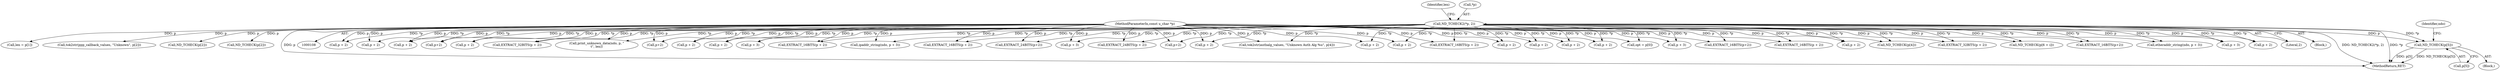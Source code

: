 digraph "0_tcpdump_7029d15f148ef24bb7c6668bc640f5470d085e5a_2@pointer" {
"1000243" [label="(Call,ND_TCHECK(p[5]))"];
"1000110" [label="(MethodParameterIn,const u_char *p)"];
"1000121" [label="(Call,ND_TCHECK2(*p, 2))"];
"1000271" [label="(Call,ND_TCHECK(p[6 + i]))"];
"1000240" [label="(Call,p + 2)"];
"1000239" [label="(Call,EXTRACT_24BITS(p + 2))"];
"1000371" [label="(Call,p + 2)"];
"1000125" [label="(Call,len = p[1])"];
"1000564" [label="(Call,p + 2)"];
"1000311" [label="(Call,EXTRACT_16BITS(p + 2))"];
"1000249" [label="(Identifier,ndo)"];
"1000429" [label="(Call,EXTRACT_16BITS(p+2))"];
"1000244" [label="(Call,p[5])"];
"1000490" [label="(Call,p + 2)"];
"1000554" [label="(Call,p + 2)"];
"1000130" [label="(Call,opt = p[0])"];
"1000376" [label="(Call,p+2)"];
"1000430" [label="(Call,p+2)"];
"1000124" [label="(Literal,2)"];
"1000423" [label="(Call,p + 2)"];
"1000222" [label="(Call,p + 2)"];
"1000340" [label="(Call,p + 2)"];
"1000499" [label="(Call,EXTRACT_16BITS(p + 2))"];
"1000530" [label="(Call,tok2str(ppp_callback_values, \"Unknown\", p[2]))"];
"1000403" [label="(Call,print_unknown_data(ndo, p, \"\n\t\", len))"];
"1000563" [label="(Call,EXTRACT_16BITS(p + 2))"];
"1000330" [label="(Call,p + 2)"];
"1000302" [label="(Call,p + 2)"];
"1000520" [label="(Call,ND_TCHECK(p[2]))"];
"1000580" [label="(Call,ND_TCHECK(p[2]))"];
"1000312" [label="(Call,p + 2)"];
"1000624" [label="(Call,ipaddr_string(ndo, p + 3))"];
"1000458" [label="(Call,p + 2)"];
"1000236" [label="(Call,p+2)"];
"1000243" [label="(Call,ND_TCHECK(p[5]))"];
"1000339" [label="(Call,EXTRACT_32BITS(p + 2))"];
"1000112" [label="(Block,)"];
"1000235" [label="(Call,EXTRACT_24BITS(p+2))"];
"1000370" [label="(Call,EXTRACT_16BITS(p + 2))"];
"1000358" [label="(Call,p + 2)"];
"1000121" [label="(Call,ND_TCHECK2(*p, 2))"];
"1000467" [label="(Call,EXTRACT_32BITS(p + 2))"];
"1000375" [label="(Call,EXTRACT_16BITS(p+2))"];
"1000626" [label="(Call,p + 3)"];
"1000126" [label="(Identifier,len)"];
"1000655" [label="(Call,p + 3)"];
"1000390" [label="(Call,tok2str(authalg_values, \"Unknown Auth Alg %u\", p[4]))"];
"1000745" [label="(MethodReturn,RET)"];
"1000500" [label="(Call,p + 2)"];
"1000644" [label="(Call,p + 3)"];
"1000122" [label="(Call,*p)"];
"1000110" [label="(MethodParameterIn,const u_char *p)"];
"1000381" [label="(Call,ND_TCHECK(p[4]))"];
"1000653" [label="(Call,etheraddr_string(ndo, p + 3))"];
"1000615" [label="(Call,p + 3)"];
"1000468" [label="(Call,p + 2)"];
"1000207" [label="(Block,)"];
"1000243" -> "1000207"  [label="AST: "];
"1000243" -> "1000244"  [label="CFG: "];
"1000244" -> "1000243"  [label="AST: "];
"1000249" -> "1000243"  [label="CFG: "];
"1000243" -> "1000745"  [label="DDG: p[5]"];
"1000243" -> "1000745"  [label="DDG: ND_TCHECK(p[5])"];
"1000110" -> "1000243"  [label="DDG: p"];
"1000121" -> "1000243"  [label="DDG: *p"];
"1000110" -> "1000108"  [label="AST: "];
"1000110" -> "1000745"  [label="DDG: p"];
"1000110" -> "1000125"  [label="DDG: p"];
"1000110" -> "1000130"  [label="DDG: p"];
"1000110" -> "1000222"  [label="DDG: p"];
"1000110" -> "1000235"  [label="DDG: p"];
"1000110" -> "1000236"  [label="DDG: p"];
"1000110" -> "1000239"  [label="DDG: p"];
"1000110" -> "1000240"  [label="DDG: p"];
"1000110" -> "1000271"  [label="DDG: p"];
"1000110" -> "1000302"  [label="DDG: p"];
"1000110" -> "1000311"  [label="DDG: p"];
"1000110" -> "1000312"  [label="DDG: p"];
"1000110" -> "1000330"  [label="DDG: p"];
"1000110" -> "1000339"  [label="DDG: p"];
"1000110" -> "1000340"  [label="DDG: p"];
"1000110" -> "1000358"  [label="DDG: p"];
"1000110" -> "1000370"  [label="DDG: p"];
"1000110" -> "1000371"  [label="DDG: p"];
"1000110" -> "1000375"  [label="DDG: p"];
"1000110" -> "1000376"  [label="DDG: p"];
"1000110" -> "1000381"  [label="DDG: p"];
"1000110" -> "1000390"  [label="DDG: p"];
"1000110" -> "1000403"  [label="DDG: p"];
"1000110" -> "1000423"  [label="DDG: p"];
"1000110" -> "1000429"  [label="DDG: p"];
"1000110" -> "1000430"  [label="DDG: p"];
"1000110" -> "1000458"  [label="DDG: p"];
"1000110" -> "1000467"  [label="DDG: p"];
"1000110" -> "1000468"  [label="DDG: p"];
"1000110" -> "1000490"  [label="DDG: p"];
"1000110" -> "1000499"  [label="DDG: p"];
"1000110" -> "1000500"  [label="DDG: p"];
"1000110" -> "1000520"  [label="DDG: p"];
"1000110" -> "1000530"  [label="DDG: p"];
"1000110" -> "1000554"  [label="DDG: p"];
"1000110" -> "1000563"  [label="DDG: p"];
"1000110" -> "1000564"  [label="DDG: p"];
"1000110" -> "1000580"  [label="DDG: p"];
"1000110" -> "1000615"  [label="DDG: p"];
"1000110" -> "1000624"  [label="DDG: p"];
"1000110" -> "1000626"  [label="DDG: p"];
"1000110" -> "1000644"  [label="DDG: p"];
"1000110" -> "1000653"  [label="DDG: p"];
"1000110" -> "1000655"  [label="DDG: p"];
"1000121" -> "1000112"  [label="AST: "];
"1000121" -> "1000124"  [label="CFG: "];
"1000122" -> "1000121"  [label="AST: "];
"1000124" -> "1000121"  [label="AST: "];
"1000126" -> "1000121"  [label="CFG: "];
"1000121" -> "1000745"  [label="DDG: ND_TCHECK2(*p, 2)"];
"1000121" -> "1000745"  [label="DDG: *p"];
"1000121" -> "1000130"  [label="DDG: *p"];
"1000121" -> "1000222"  [label="DDG: *p"];
"1000121" -> "1000235"  [label="DDG: *p"];
"1000121" -> "1000236"  [label="DDG: *p"];
"1000121" -> "1000239"  [label="DDG: *p"];
"1000121" -> "1000240"  [label="DDG: *p"];
"1000121" -> "1000271"  [label="DDG: *p"];
"1000121" -> "1000302"  [label="DDG: *p"];
"1000121" -> "1000311"  [label="DDG: *p"];
"1000121" -> "1000312"  [label="DDG: *p"];
"1000121" -> "1000330"  [label="DDG: *p"];
"1000121" -> "1000339"  [label="DDG: *p"];
"1000121" -> "1000340"  [label="DDG: *p"];
"1000121" -> "1000358"  [label="DDG: *p"];
"1000121" -> "1000370"  [label="DDG: *p"];
"1000121" -> "1000371"  [label="DDG: *p"];
"1000121" -> "1000375"  [label="DDG: *p"];
"1000121" -> "1000376"  [label="DDG: *p"];
"1000121" -> "1000381"  [label="DDG: *p"];
"1000121" -> "1000390"  [label="DDG: *p"];
"1000121" -> "1000403"  [label="DDG: *p"];
"1000121" -> "1000423"  [label="DDG: *p"];
"1000121" -> "1000429"  [label="DDG: *p"];
"1000121" -> "1000430"  [label="DDG: *p"];
"1000121" -> "1000458"  [label="DDG: *p"];
"1000121" -> "1000467"  [label="DDG: *p"];
"1000121" -> "1000468"  [label="DDG: *p"];
"1000121" -> "1000490"  [label="DDG: *p"];
"1000121" -> "1000499"  [label="DDG: *p"];
"1000121" -> "1000500"  [label="DDG: *p"];
"1000121" -> "1000554"  [label="DDG: *p"];
"1000121" -> "1000563"  [label="DDG: *p"];
"1000121" -> "1000564"  [label="DDG: *p"];
"1000121" -> "1000615"  [label="DDG: *p"];
"1000121" -> "1000624"  [label="DDG: *p"];
"1000121" -> "1000626"  [label="DDG: *p"];
"1000121" -> "1000644"  [label="DDG: *p"];
"1000121" -> "1000653"  [label="DDG: *p"];
"1000121" -> "1000655"  [label="DDG: *p"];
}
